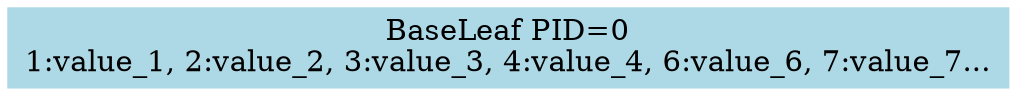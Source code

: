 digraph bwtree {
    node0[label="BaseLeaf PID=0\n1:value_1, 2:value_2, 3:value_3, 4:value_4, 6:value_6, 7:value_7..."][style="filled"][color="lightblue"][shape="box"];
}

